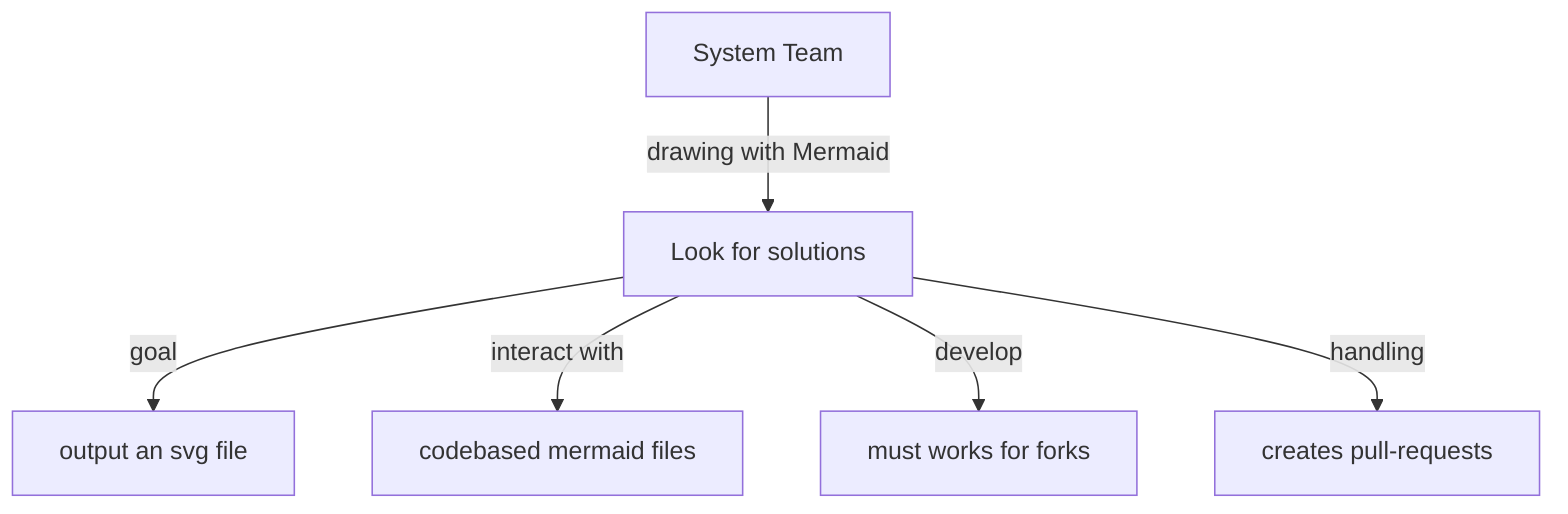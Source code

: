 %%https://github.com/mermaid-js/mermaid/blob/develop/LICENSE%%
flowchart TD
    A[System Team] -->| drawing with Mermaid | B
    B[Look for solutions]
    B -->| goal | E[output an svg file]
    B -->| interact with | D[codebased mermaid files ]
    B -->| develop | F[must works for forks]
    B -->| handling | G[creates pull-requests]